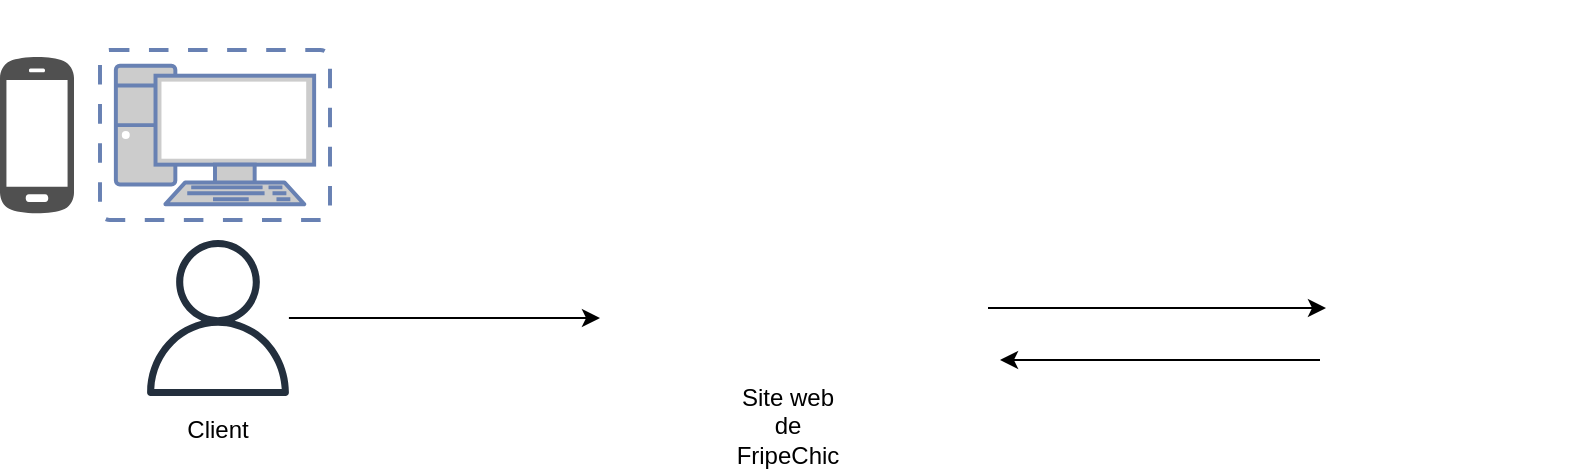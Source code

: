 <mxfile version="22.1.11" type="github">
  <diagram name="Page-1" id="Kw-FQ069hlyt6fVbykpz">
    <mxGraphModel dx="1194" dy="705" grid="1" gridSize="10" guides="1" tooltips="1" connect="1" arrows="1" fold="1" page="1" pageScale="1" pageWidth="827" pageHeight="1169" math="0" shadow="0">
      <root>
        <mxCell id="0" />
        <mxCell id="1" parent="0" />
        <mxCell id="ktf-S5T0pv7cnyKSIM4K-1" value="" style="shape=image;verticalLabelPosition=bottom;labelBackgroundColor=default;verticalAlign=top;aspect=fixed;imageAspect=0;image=https://s.w.org/style/images/about/WordPress-logotype-alternative.png;" vertex="1" parent="1">
          <mxGeometry x="314" y="440" width="200" height="108" as="geometry" />
        </mxCell>
        <mxCell id="ktf-S5T0pv7cnyKSIM4K-4" value="" style="shape=image;verticalLabelPosition=bottom;labelBackgroundColor=default;verticalAlign=top;aspect=fixed;imageAspect=0;image=https://cdn-icons-png.flaticon.com/512/149/149749.png;" vertex="1" parent="1">
          <mxGeometry x="683" y="433" width="122" height="122" as="geometry" />
        </mxCell>
        <mxCell id="ktf-S5T0pv7cnyKSIM4K-5" value="" style="endArrow=classic;html=1;rounded=0;entryX=0;entryY=0.5;entryDx=0;entryDy=0;exitX=1;exitY=0.5;exitDx=0;exitDy=0;" edge="1" parent="1" source="ktf-S5T0pv7cnyKSIM4K-1" target="ktf-S5T0pv7cnyKSIM4K-4">
          <mxGeometry width="50" height="50" relative="1" as="geometry">
            <mxPoint x="316" y="533" as="sourcePoint" />
            <mxPoint x="366" y="483" as="targetPoint" />
            <Array as="points" />
          </mxGeometry>
        </mxCell>
        <mxCell id="ktf-S5T0pv7cnyKSIM4K-6" value="" style="endArrow=classic;html=1;rounded=0;" edge="1" parent="1">
          <mxGeometry width="50" height="50" relative="1" as="geometry">
            <mxPoint x="680" y="520" as="sourcePoint" />
            <mxPoint x="520" y="520" as="targetPoint" />
          </mxGeometry>
        </mxCell>
        <mxCell id="ktf-S5T0pv7cnyKSIM4K-7" value="Site web de FripeChic" style="text;strokeColor=none;align=center;fillColor=none;html=1;verticalAlign=middle;whiteSpace=wrap;rounded=0;" vertex="1" parent="1">
          <mxGeometry x="384" y="538" width="60" height="30" as="geometry" />
        </mxCell>
        <mxCell id="ktf-S5T0pv7cnyKSIM4K-11" value="" style="sketch=0;outlineConnect=0;fontColor=#232F3E;gradientColor=none;fillColor=#232F3D;strokeColor=none;dashed=0;verticalLabelPosition=bottom;verticalAlign=top;align=center;html=1;fontSize=12;fontStyle=0;aspect=fixed;pointerEvents=1;shape=mxgraph.aws4.user;" vertex="1" parent="1">
          <mxGeometry x="90" y="460" width="78" height="78" as="geometry" />
        </mxCell>
        <mxCell id="ktf-S5T0pv7cnyKSIM4K-13" value="" style="shape=image;verticalLabelPosition=bottom;labelBackgroundColor=default;verticalAlign=top;aspect=fixed;imageAspect=0;image=https://upload.wikimedia.org/wikipedia/commons/thumb/b/ba/Stripe_Logo%2C_revised_2016.svg/2560px-Stripe_Logo%2C_revised_2016.svg.png;" vertex="1" parent="1">
          <mxGeometry x="430" y="446.08" width="75" height="35.75" as="geometry" />
        </mxCell>
        <mxCell id="ktf-S5T0pv7cnyKSIM4K-14" value="" style="endArrow=classic;html=1;rounded=0;" edge="1" parent="1" source="ktf-S5T0pv7cnyKSIM4K-11">
          <mxGeometry width="50" height="50" relative="1" as="geometry">
            <mxPoint x="360" y="600" as="sourcePoint" />
            <mxPoint x="320" y="499" as="targetPoint" />
          </mxGeometry>
        </mxCell>
        <mxCell id="ktf-S5T0pv7cnyKSIM4K-15" value="Client" style="text;strokeColor=none;align=center;fillColor=none;html=1;verticalAlign=middle;whiteSpace=wrap;rounded=0;" vertex="1" parent="1">
          <mxGeometry x="99" y="540" width="60" height="30" as="geometry" />
        </mxCell>
        <mxCell id="ktf-S5T0pv7cnyKSIM4K-17" value="" style="shape=image;verticalLabelPosition=bottom;labelBackgroundColor=default;verticalAlign=top;aspect=fixed;imageAspect=0;image=https://upload.wikimedia.org/wikipedia/fr/thumb/6/62/MySQL.svg/2560px-MySQL.svg.png;" vertex="1" parent="1">
          <mxGeometry x="677.5" y="340.0" width="133" height="68.83" as="geometry" />
        </mxCell>
        <mxCell id="ktf-S5T0pv7cnyKSIM4K-18" value="" style="shape=image;verticalLabelPosition=bottom;labelBackgroundColor=default;verticalAlign=top;aspect=fixed;imageAspect=0;image=https://upload.wikimedia.org/wikipedia/commons/e/e7/Shopify_logo.svg;" vertex="1" parent="1">
          <mxGeometry x="300" y="450" width="94" height="27.91" as="geometry" />
        </mxCell>
        <mxCell id="ktf-S5T0pv7cnyKSIM4K-19" value="" style="fontColor=#0066CC;verticalAlign=top;verticalLabelPosition=bottom;labelPosition=center;align=center;html=1;outlineConnect=0;fillColor=#CCCCCC;strokeColor=#6881B3;gradientColor=none;gradientDirection=north;strokeWidth=2;shape=mxgraph.networks.virtual_pc;" vertex="1" parent="1">
          <mxGeometry x="70" y="365" width="115" height="85" as="geometry" />
        </mxCell>
        <mxCell id="ktf-S5T0pv7cnyKSIM4K-20" value="" style="sketch=0;pointerEvents=1;shadow=0;dashed=0;html=1;strokeColor=none;fillColor=#505050;labelPosition=center;verticalLabelPosition=bottom;verticalAlign=top;outlineConnect=0;align=center;shape=mxgraph.office.devices.cell_phone_android_proportional;" vertex="1" parent="1">
          <mxGeometry x="20" y="367.5" width="37" height="80" as="geometry" />
        </mxCell>
      </root>
    </mxGraphModel>
  </diagram>
</mxfile>
